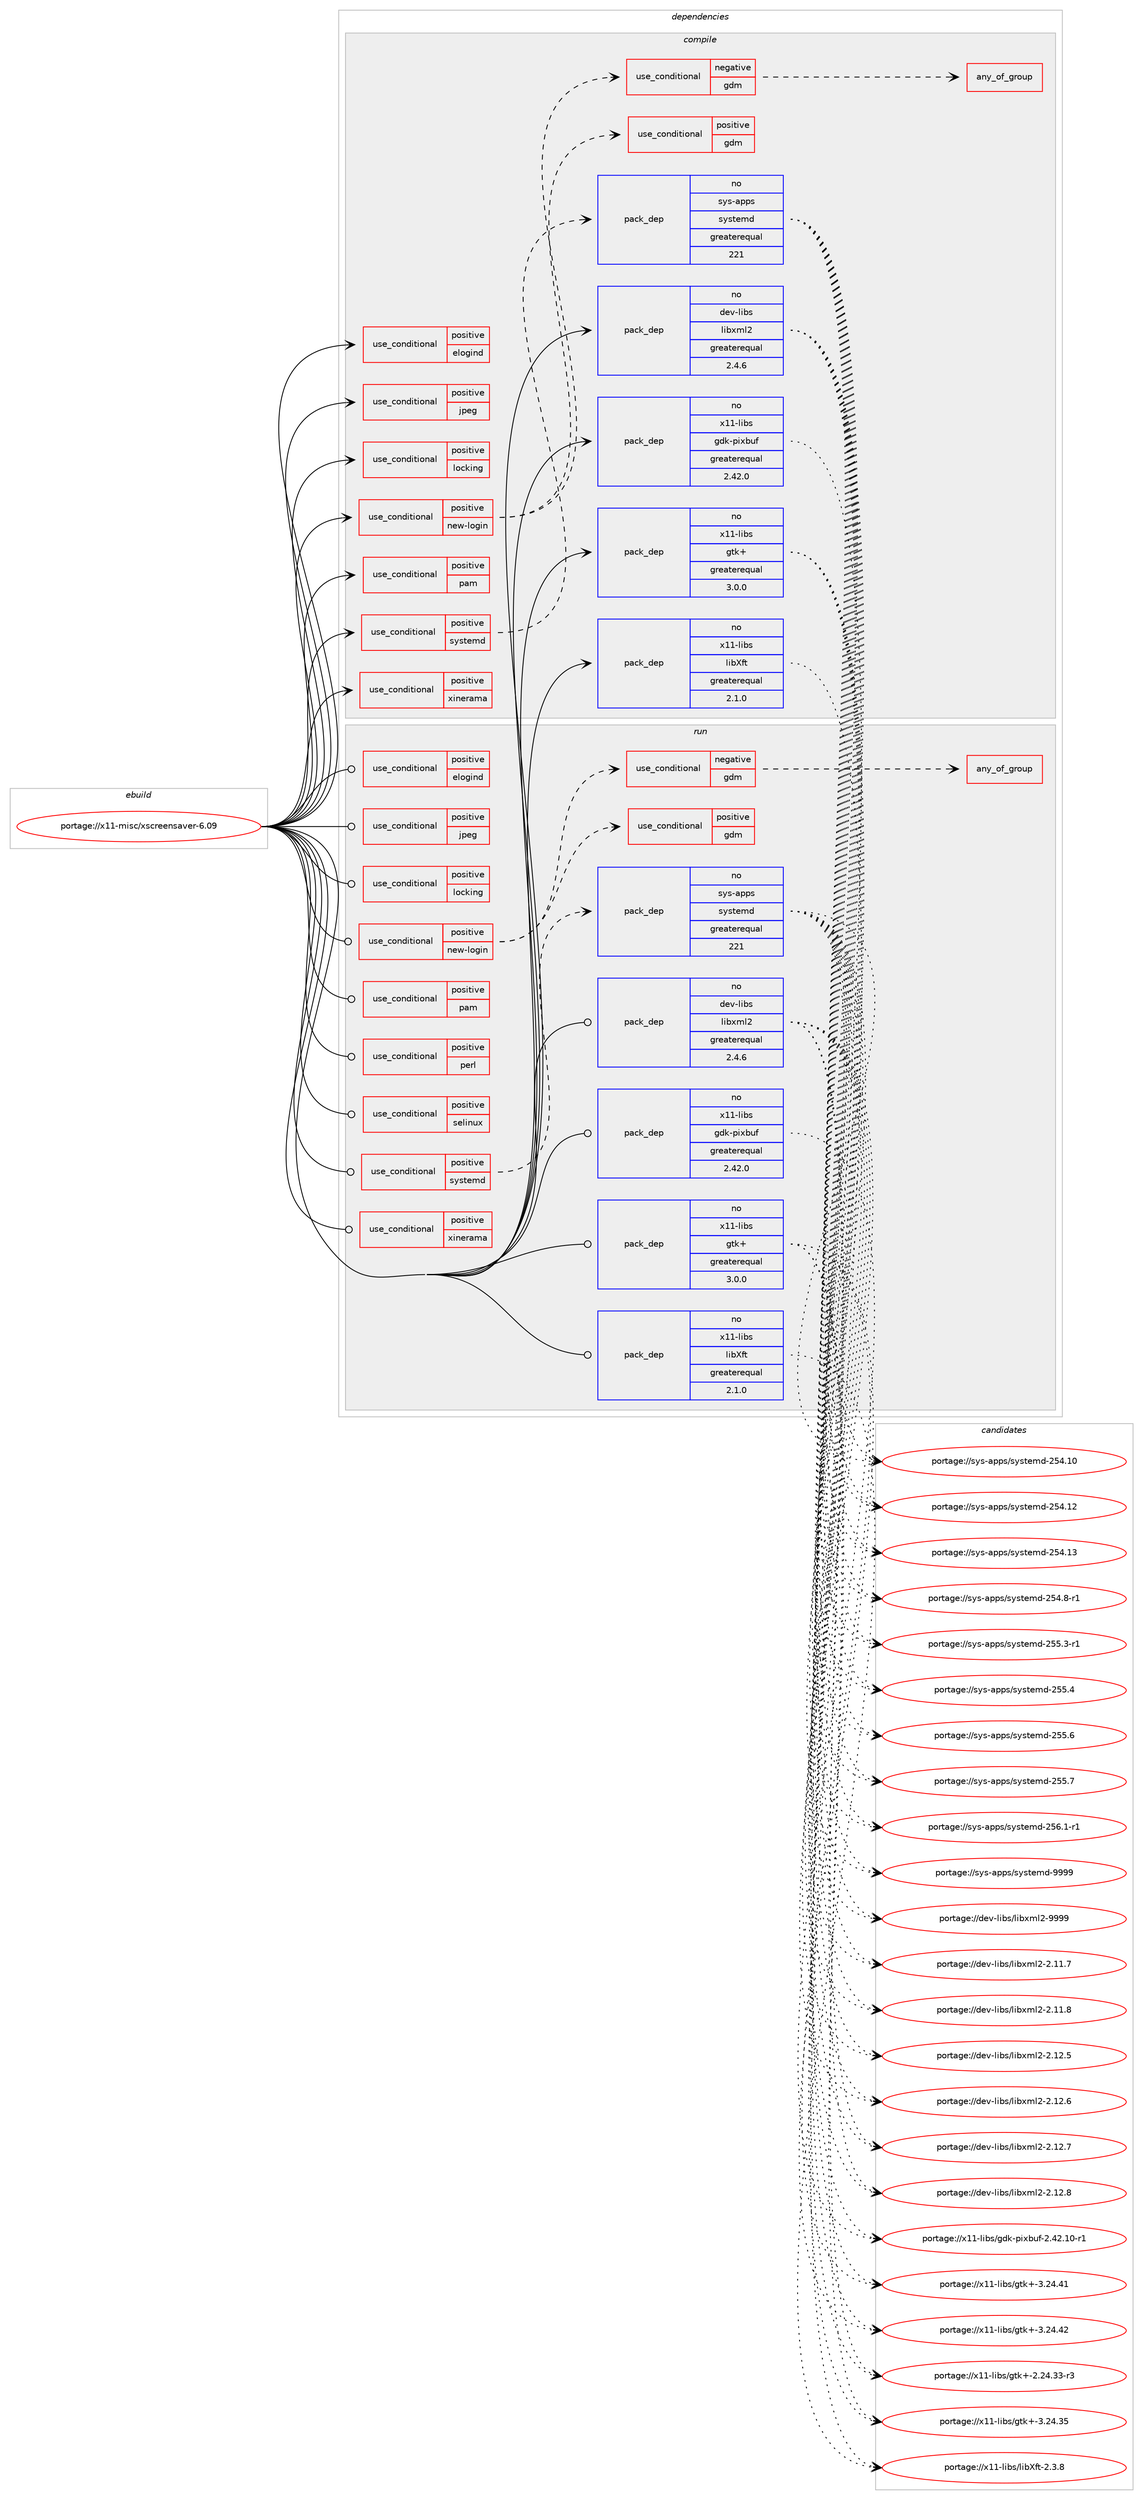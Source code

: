 digraph prolog {

# *************
# Graph options
# *************

newrank=true;
concentrate=true;
compound=true;
graph [rankdir=LR,fontname=Helvetica,fontsize=10,ranksep=1.5];#, ranksep=2.5, nodesep=0.2];
edge  [arrowhead=vee];
node  [fontname=Helvetica,fontsize=10];

# **********
# The ebuild
# **********

subgraph cluster_leftcol {
color=gray;
rank=same;
label=<<i>ebuild</i>>;
id [label="portage://x11-misc/xscreensaver-6.09", color=red, width=4, href="../x11-misc/xscreensaver-6.09.svg"];
}

# ****************
# The dependencies
# ****************

subgraph cluster_midcol {
color=gray;
label=<<i>dependencies</i>>;
subgraph cluster_compile {
fillcolor="#eeeeee";
style=filled;
label=<<i>compile</i>>;
subgraph cond119963 {
dependency230758 [label=<<TABLE BORDER="0" CELLBORDER="1" CELLSPACING="0" CELLPADDING="4"><TR><TD ROWSPAN="3" CELLPADDING="10">use_conditional</TD></TR><TR><TD>positive</TD></TR><TR><TD>elogind</TD></TR></TABLE>>, shape=none, color=red];
# *** BEGIN UNKNOWN DEPENDENCY TYPE (TODO) ***
# dependency230758 -> package_dependency(portage://x11-misc/xscreensaver-6.09,install,no,sys-auth,elogind,none,[,,],[],[])
# *** END UNKNOWN DEPENDENCY TYPE (TODO) ***

}
id:e -> dependency230758:w [weight=20,style="solid",arrowhead="vee"];
subgraph cond119964 {
dependency230759 [label=<<TABLE BORDER="0" CELLBORDER="1" CELLSPACING="0" CELLPADDING="4"><TR><TD ROWSPAN="3" CELLPADDING="10">use_conditional</TD></TR><TR><TD>positive</TD></TR><TR><TD>jpeg</TD></TR></TABLE>>, shape=none, color=red];
# *** BEGIN UNKNOWN DEPENDENCY TYPE (TODO) ***
# dependency230759 -> package_dependency(portage://x11-misc/xscreensaver-6.09,install,no,media-libs,libjpeg-turbo,none,[,,],any_same_slot,[])
# *** END UNKNOWN DEPENDENCY TYPE (TODO) ***

}
id:e -> dependency230759:w [weight=20,style="solid",arrowhead="vee"];
subgraph cond119965 {
dependency230760 [label=<<TABLE BORDER="0" CELLBORDER="1" CELLSPACING="0" CELLPADDING="4"><TR><TD ROWSPAN="3" CELLPADDING="10">use_conditional</TD></TR><TR><TD>positive</TD></TR><TR><TD>locking</TD></TR></TABLE>>, shape=none, color=red];
# *** BEGIN UNKNOWN DEPENDENCY TYPE (TODO) ***
# dependency230760 -> package_dependency(portage://x11-misc/xscreensaver-6.09,install,no,virtual,libcrypt,none,[,,],any_same_slot,[])
# *** END UNKNOWN DEPENDENCY TYPE (TODO) ***

}
id:e -> dependency230760:w [weight=20,style="solid",arrowhead="vee"];
subgraph cond119966 {
dependency230761 [label=<<TABLE BORDER="0" CELLBORDER="1" CELLSPACING="0" CELLPADDING="4"><TR><TD ROWSPAN="3" CELLPADDING="10">use_conditional</TD></TR><TR><TD>positive</TD></TR><TR><TD>new-login</TD></TR></TABLE>>, shape=none, color=red];
subgraph cond119967 {
dependency230762 [label=<<TABLE BORDER="0" CELLBORDER="1" CELLSPACING="0" CELLPADDING="4"><TR><TD ROWSPAN="3" CELLPADDING="10">use_conditional</TD></TR><TR><TD>positive</TD></TR><TR><TD>gdm</TD></TR></TABLE>>, shape=none, color=red];
# *** BEGIN UNKNOWN DEPENDENCY TYPE (TODO) ***
# dependency230762 -> package_dependency(portage://x11-misc/xscreensaver-6.09,install,no,gnome-base,gdm,none,[,,],[],[])
# *** END UNKNOWN DEPENDENCY TYPE (TODO) ***

}
dependency230761:e -> dependency230762:w [weight=20,style="dashed",arrowhead="vee"];
subgraph cond119968 {
dependency230763 [label=<<TABLE BORDER="0" CELLBORDER="1" CELLSPACING="0" CELLPADDING="4"><TR><TD ROWSPAN="3" CELLPADDING="10">use_conditional</TD></TR><TR><TD>negative</TD></TR><TR><TD>gdm</TD></TR></TABLE>>, shape=none, color=red];
subgraph any3112 {
dependency230764 [label=<<TABLE BORDER="0" CELLBORDER="1" CELLSPACING="0" CELLPADDING="4"><TR><TD CELLPADDING="10">any_of_group</TD></TR></TABLE>>, shape=none, color=red];# *** BEGIN UNKNOWN DEPENDENCY TYPE (TODO) ***
# dependency230764 -> package_dependency(portage://x11-misc/xscreensaver-6.09,install,no,x11-misc,lightdm,none,[,,],[],[])
# *** END UNKNOWN DEPENDENCY TYPE (TODO) ***

# *** BEGIN UNKNOWN DEPENDENCY TYPE (TODO) ***
# dependency230764 -> package_dependency(portage://x11-misc/xscreensaver-6.09,install,no,lxde-base,lxdm,none,[,,],[],[])
# *** END UNKNOWN DEPENDENCY TYPE (TODO) ***

}
dependency230763:e -> dependency230764:w [weight=20,style="dashed",arrowhead="vee"];
}
dependency230761:e -> dependency230763:w [weight=20,style="dashed",arrowhead="vee"];
}
id:e -> dependency230761:w [weight=20,style="solid",arrowhead="vee"];
subgraph cond119969 {
dependency230765 [label=<<TABLE BORDER="0" CELLBORDER="1" CELLSPACING="0" CELLPADDING="4"><TR><TD ROWSPAN="3" CELLPADDING="10">use_conditional</TD></TR><TR><TD>positive</TD></TR><TR><TD>pam</TD></TR></TABLE>>, shape=none, color=red];
# *** BEGIN UNKNOWN DEPENDENCY TYPE (TODO) ***
# dependency230765 -> package_dependency(portage://x11-misc/xscreensaver-6.09,install,no,sys-libs,pam,none,[,,],[],[])
# *** END UNKNOWN DEPENDENCY TYPE (TODO) ***

}
id:e -> dependency230765:w [weight=20,style="solid",arrowhead="vee"];
subgraph cond119970 {
dependency230766 [label=<<TABLE BORDER="0" CELLBORDER="1" CELLSPACING="0" CELLPADDING="4"><TR><TD ROWSPAN="3" CELLPADDING="10">use_conditional</TD></TR><TR><TD>positive</TD></TR><TR><TD>systemd</TD></TR></TABLE>>, shape=none, color=red];
subgraph pack107460 {
dependency230767 [label=<<TABLE BORDER="0" CELLBORDER="1" CELLSPACING="0" CELLPADDING="4" WIDTH="220"><TR><TD ROWSPAN="6" CELLPADDING="30">pack_dep</TD></TR><TR><TD WIDTH="110">no</TD></TR><TR><TD>sys-apps</TD></TR><TR><TD>systemd</TD></TR><TR><TD>greaterequal</TD></TR><TR><TD>221</TD></TR></TABLE>>, shape=none, color=blue];
}
dependency230766:e -> dependency230767:w [weight=20,style="dashed",arrowhead="vee"];
}
id:e -> dependency230766:w [weight=20,style="solid",arrowhead="vee"];
subgraph cond119971 {
dependency230768 [label=<<TABLE BORDER="0" CELLBORDER="1" CELLSPACING="0" CELLPADDING="4"><TR><TD ROWSPAN="3" CELLPADDING="10">use_conditional</TD></TR><TR><TD>positive</TD></TR><TR><TD>xinerama</TD></TR></TABLE>>, shape=none, color=red];
# *** BEGIN UNKNOWN DEPENDENCY TYPE (TODO) ***
# dependency230768 -> package_dependency(portage://x11-misc/xscreensaver-6.09,install,no,x11-libs,libXinerama,none,[,,],[],[])
# *** END UNKNOWN DEPENDENCY TYPE (TODO) ***

}
id:e -> dependency230768:w [weight=20,style="solid",arrowhead="vee"];
subgraph pack107461 {
dependency230769 [label=<<TABLE BORDER="0" CELLBORDER="1" CELLSPACING="0" CELLPADDING="4" WIDTH="220"><TR><TD ROWSPAN="6" CELLPADDING="30">pack_dep</TD></TR><TR><TD WIDTH="110">no</TD></TR><TR><TD>dev-libs</TD></TR><TR><TD>libxml2</TD></TR><TR><TD>greaterequal</TD></TR><TR><TD>2.4.6</TD></TR></TABLE>>, shape=none, color=blue];
}
id:e -> dependency230769:w [weight=20,style="solid",arrowhead="vee"];
# *** BEGIN UNKNOWN DEPENDENCY TYPE (TODO) ***
# id -> package_dependency(portage://x11-misc/xscreensaver-6.09,install,no,media-libs,libpng,none,[,,],any_same_slot,[])
# *** END UNKNOWN DEPENDENCY TYPE (TODO) ***

# *** BEGIN UNKNOWN DEPENDENCY TYPE (TODO) ***
# id -> package_dependency(portage://x11-misc/xscreensaver-6.09,install,no,virtual,glu,none,[,,],[],[])
# *** END UNKNOWN DEPENDENCY TYPE (TODO) ***

# *** BEGIN UNKNOWN DEPENDENCY TYPE (TODO) ***
# id -> package_dependency(portage://x11-misc/xscreensaver-6.09,install,no,virtual,opengl,none,[,,],[],[])
# *** END UNKNOWN DEPENDENCY TYPE (TODO) ***

# *** BEGIN UNKNOWN DEPENDENCY TYPE (TODO) ***
# id -> package_dependency(portage://x11-misc/xscreensaver-6.09,install,no,x11-apps,appres,none,[,,],[],[])
# *** END UNKNOWN DEPENDENCY TYPE (TODO) ***

# *** BEGIN UNKNOWN DEPENDENCY TYPE (TODO) ***
# id -> package_dependency(portage://x11-misc/xscreensaver-6.09,install,no,x11-apps,xwininfo,none,[,,],[],[])
# *** END UNKNOWN DEPENDENCY TYPE (TODO) ***

# *** BEGIN UNKNOWN DEPENDENCY TYPE (TODO) ***
# id -> package_dependency(portage://x11-misc/xscreensaver-6.09,install,no,x11-base,xorg-proto,none,[,,],[],[])
# *** END UNKNOWN DEPENDENCY TYPE (TODO) ***

subgraph pack107462 {
dependency230770 [label=<<TABLE BORDER="0" CELLBORDER="1" CELLSPACING="0" CELLPADDING="4" WIDTH="220"><TR><TD ROWSPAN="6" CELLPADDING="30">pack_dep</TD></TR><TR><TD WIDTH="110">no</TD></TR><TR><TD>x11-libs</TD></TR><TR><TD>gdk-pixbuf</TD></TR><TR><TD>greaterequal</TD></TR><TR><TD>2.42.0</TD></TR></TABLE>>, shape=none, color=blue];
}
id:e -> dependency230770:w [weight=20,style="solid",arrowhead="vee"];
# *** BEGIN UNKNOWN DEPENDENCY TYPE (TODO) ***
# id -> package_dependency(portage://x11-misc/xscreensaver-6.09,install,no,x11-libs,gdk-pixbuf-xlib,none,[,,],[],[])
# *** END UNKNOWN DEPENDENCY TYPE (TODO) ***

subgraph pack107463 {
dependency230771 [label=<<TABLE BORDER="0" CELLBORDER="1" CELLSPACING="0" CELLPADDING="4" WIDTH="220"><TR><TD ROWSPAN="6" CELLPADDING="30">pack_dep</TD></TR><TR><TD WIDTH="110">no</TD></TR><TR><TD>x11-libs</TD></TR><TR><TD>gtk+</TD></TR><TR><TD>greaterequal</TD></TR><TR><TD>3.0.0</TD></TR></TABLE>>, shape=none, color=blue];
}
id:e -> dependency230771:w [weight=20,style="solid",arrowhead="vee"];
# *** BEGIN UNKNOWN DEPENDENCY TYPE (TODO) ***
# id -> package_dependency(portage://x11-misc/xscreensaver-6.09,install,no,x11-libs,libX11,none,[,,],[],[])
# *** END UNKNOWN DEPENDENCY TYPE (TODO) ***

# *** BEGIN UNKNOWN DEPENDENCY TYPE (TODO) ***
# id -> package_dependency(portage://x11-misc/xscreensaver-6.09,install,no,x11-libs,libXext,none,[,,],[],[])
# *** END UNKNOWN DEPENDENCY TYPE (TODO) ***

subgraph pack107464 {
dependency230772 [label=<<TABLE BORDER="0" CELLBORDER="1" CELLSPACING="0" CELLPADDING="4" WIDTH="220"><TR><TD ROWSPAN="6" CELLPADDING="30">pack_dep</TD></TR><TR><TD WIDTH="110">no</TD></TR><TR><TD>x11-libs</TD></TR><TR><TD>libXft</TD></TR><TR><TD>greaterequal</TD></TR><TR><TD>2.1.0</TD></TR></TABLE>>, shape=none, color=blue];
}
id:e -> dependency230772:w [weight=20,style="solid",arrowhead="vee"];
# *** BEGIN UNKNOWN DEPENDENCY TYPE (TODO) ***
# id -> package_dependency(portage://x11-misc/xscreensaver-6.09,install,no,x11-libs,libXi,none,[,,],[],[])
# *** END UNKNOWN DEPENDENCY TYPE (TODO) ***

# *** BEGIN UNKNOWN DEPENDENCY TYPE (TODO) ***
# id -> package_dependency(portage://x11-misc/xscreensaver-6.09,install,no,x11-libs,libXrandr,none,[,,],[],[])
# *** END UNKNOWN DEPENDENCY TYPE (TODO) ***

# *** BEGIN UNKNOWN DEPENDENCY TYPE (TODO) ***
# id -> package_dependency(portage://x11-misc/xscreensaver-6.09,install,no,x11-libs,libXt,none,[,,],[],[])
# *** END UNKNOWN DEPENDENCY TYPE (TODO) ***

# *** BEGIN UNKNOWN DEPENDENCY TYPE (TODO) ***
# id -> package_dependency(portage://x11-misc/xscreensaver-6.09,install,no,x11-libs,libXxf86vm,none,[,,],[],[])
# *** END UNKNOWN DEPENDENCY TYPE (TODO) ***

}
subgraph cluster_compileandrun {
fillcolor="#eeeeee";
style=filled;
label=<<i>compile and run</i>>;
}
subgraph cluster_run {
fillcolor="#eeeeee";
style=filled;
label=<<i>run</i>>;
subgraph cond119972 {
dependency230773 [label=<<TABLE BORDER="0" CELLBORDER="1" CELLSPACING="0" CELLPADDING="4"><TR><TD ROWSPAN="3" CELLPADDING="10">use_conditional</TD></TR><TR><TD>positive</TD></TR><TR><TD>elogind</TD></TR></TABLE>>, shape=none, color=red];
# *** BEGIN UNKNOWN DEPENDENCY TYPE (TODO) ***
# dependency230773 -> package_dependency(portage://x11-misc/xscreensaver-6.09,run,no,sys-auth,elogind,none,[,,],[],[])
# *** END UNKNOWN DEPENDENCY TYPE (TODO) ***

}
id:e -> dependency230773:w [weight=20,style="solid",arrowhead="odot"];
subgraph cond119973 {
dependency230774 [label=<<TABLE BORDER="0" CELLBORDER="1" CELLSPACING="0" CELLPADDING="4"><TR><TD ROWSPAN="3" CELLPADDING="10">use_conditional</TD></TR><TR><TD>positive</TD></TR><TR><TD>jpeg</TD></TR></TABLE>>, shape=none, color=red];
# *** BEGIN UNKNOWN DEPENDENCY TYPE (TODO) ***
# dependency230774 -> package_dependency(portage://x11-misc/xscreensaver-6.09,run,no,media-libs,libjpeg-turbo,none,[,,],any_same_slot,[])
# *** END UNKNOWN DEPENDENCY TYPE (TODO) ***

}
id:e -> dependency230774:w [weight=20,style="solid",arrowhead="odot"];
subgraph cond119974 {
dependency230775 [label=<<TABLE BORDER="0" CELLBORDER="1" CELLSPACING="0" CELLPADDING="4"><TR><TD ROWSPAN="3" CELLPADDING="10">use_conditional</TD></TR><TR><TD>positive</TD></TR><TR><TD>locking</TD></TR></TABLE>>, shape=none, color=red];
# *** BEGIN UNKNOWN DEPENDENCY TYPE (TODO) ***
# dependency230775 -> package_dependency(portage://x11-misc/xscreensaver-6.09,run,no,virtual,libcrypt,none,[,,],any_same_slot,[])
# *** END UNKNOWN DEPENDENCY TYPE (TODO) ***

}
id:e -> dependency230775:w [weight=20,style="solid",arrowhead="odot"];
subgraph cond119975 {
dependency230776 [label=<<TABLE BORDER="0" CELLBORDER="1" CELLSPACING="0" CELLPADDING="4"><TR><TD ROWSPAN="3" CELLPADDING="10">use_conditional</TD></TR><TR><TD>positive</TD></TR><TR><TD>new-login</TD></TR></TABLE>>, shape=none, color=red];
subgraph cond119976 {
dependency230777 [label=<<TABLE BORDER="0" CELLBORDER="1" CELLSPACING="0" CELLPADDING="4"><TR><TD ROWSPAN="3" CELLPADDING="10">use_conditional</TD></TR><TR><TD>positive</TD></TR><TR><TD>gdm</TD></TR></TABLE>>, shape=none, color=red];
# *** BEGIN UNKNOWN DEPENDENCY TYPE (TODO) ***
# dependency230777 -> package_dependency(portage://x11-misc/xscreensaver-6.09,run,no,gnome-base,gdm,none,[,,],[],[])
# *** END UNKNOWN DEPENDENCY TYPE (TODO) ***

}
dependency230776:e -> dependency230777:w [weight=20,style="dashed",arrowhead="vee"];
subgraph cond119977 {
dependency230778 [label=<<TABLE BORDER="0" CELLBORDER="1" CELLSPACING="0" CELLPADDING="4"><TR><TD ROWSPAN="3" CELLPADDING="10">use_conditional</TD></TR><TR><TD>negative</TD></TR><TR><TD>gdm</TD></TR></TABLE>>, shape=none, color=red];
subgraph any3113 {
dependency230779 [label=<<TABLE BORDER="0" CELLBORDER="1" CELLSPACING="0" CELLPADDING="4"><TR><TD CELLPADDING="10">any_of_group</TD></TR></TABLE>>, shape=none, color=red];# *** BEGIN UNKNOWN DEPENDENCY TYPE (TODO) ***
# dependency230779 -> package_dependency(portage://x11-misc/xscreensaver-6.09,run,no,x11-misc,lightdm,none,[,,],[],[])
# *** END UNKNOWN DEPENDENCY TYPE (TODO) ***

# *** BEGIN UNKNOWN DEPENDENCY TYPE (TODO) ***
# dependency230779 -> package_dependency(portage://x11-misc/xscreensaver-6.09,run,no,lxde-base,lxdm,none,[,,],[],[])
# *** END UNKNOWN DEPENDENCY TYPE (TODO) ***

}
dependency230778:e -> dependency230779:w [weight=20,style="dashed",arrowhead="vee"];
}
dependency230776:e -> dependency230778:w [weight=20,style="dashed",arrowhead="vee"];
}
id:e -> dependency230776:w [weight=20,style="solid",arrowhead="odot"];
subgraph cond119978 {
dependency230780 [label=<<TABLE BORDER="0" CELLBORDER="1" CELLSPACING="0" CELLPADDING="4"><TR><TD ROWSPAN="3" CELLPADDING="10">use_conditional</TD></TR><TR><TD>positive</TD></TR><TR><TD>pam</TD></TR></TABLE>>, shape=none, color=red];
# *** BEGIN UNKNOWN DEPENDENCY TYPE (TODO) ***
# dependency230780 -> package_dependency(portage://x11-misc/xscreensaver-6.09,run,no,sys-libs,pam,none,[,,],[],[])
# *** END UNKNOWN DEPENDENCY TYPE (TODO) ***

}
id:e -> dependency230780:w [weight=20,style="solid",arrowhead="odot"];
subgraph cond119979 {
dependency230781 [label=<<TABLE BORDER="0" CELLBORDER="1" CELLSPACING="0" CELLPADDING="4"><TR><TD ROWSPAN="3" CELLPADDING="10">use_conditional</TD></TR><TR><TD>positive</TD></TR><TR><TD>perl</TD></TR></TABLE>>, shape=none, color=red];
# *** BEGIN UNKNOWN DEPENDENCY TYPE (TODO) ***
# dependency230781 -> package_dependency(portage://x11-misc/xscreensaver-6.09,run,no,dev-lang,perl,none,[,,],[],[])
# *** END UNKNOWN DEPENDENCY TYPE (TODO) ***

# *** BEGIN UNKNOWN DEPENDENCY TYPE (TODO) ***
# dependency230781 -> package_dependency(portage://x11-misc/xscreensaver-6.09,run,no,dev-perl,libwww-perl,none,[,,],[],[])
# *** END UNKNOWN DEPENDENCY TYPE (TODO) ***

# *** BEGIN UNKNOWN DEPENDENCY TYPE (TODO) ***
# dependency230781 -> package_dependency(portage://x11-misc/xscreensaver-6.09,run,no,virtual,perl-Digest-MD5,none,[,,],[],[])
# *** END UNKNOWN DEPENDENCY TYPE (TODO) ***

}
id:e -> dependency230781:w [weight=20,style="solid",arrowhead="odot"];
subgraph cond119980 {
dependency230782 [label=<<TABLE BORDER="0" CELLBORDER="1" CELLSPACING="0" CELLPADDING="4"><TR><TD ROWSPAN="3" CELLPADDING="10">use_conditional</TD></TR><TR><TD>positive</TD></TR><TR><TD>selinux</TD></TR></TABLE>>, shape=none, color=red];
# *** BEGIN UNKNOWN DEPENDENCY TYPE (TODO) ***
# dependency230782 -> package_dependency(portage://x11-misc/xscreensaver-6.09,run,no,sec-policy,selinux-xscreensaver,none,[,,],[],[])
# *** END UNKNOWN DEPENDENCY TYPE (TODO) ***

}
id:e -> dependency230782:w [weight=20,style="solid",arrowhead="odot"];
subgraph cond119981 {
dependency230783 [label=<<TABLE BORDER="0" CELLBORDER="1" CELLSPACING="0" CELLPADDING="4"><TR><TD ROWSPAN="3" CELLPADDING="10">use_conditional</TD></TR><TR><TD>positive</TD></TR><TR><TD>systemd</TD></TR></TABLE>>, shape=none, color=red];
subgraph pack107465 {
dependency230784 [label=<<TABLE BORDER="0" CELLBORDER="1" CELLSPACING="0" CELLPADDING="4" WIDTH="220"><TR><TD ROWSPAN="6" CELLPADDING="30">pack_dep</TD></TR><TR><TD WIDTH="110">no</TD></TR><TR><TD>sys-apps</TD></TR><TR><TD>systemd</TD></TR><TR><TD>greaterequal</TD></TR><TR><TD>221</TD></TR></TABLE>>, shape=none, color=blue];
}
dependency230783:e -> dependency230784:w [weight=20,style="dashed",arrowhead="vee"];
}
id:e -> dependency230783:w [weight=20,style="solid",arrowhead="odot"];
subgraph cond119982 {
dependency230785 [label=<<TABLE BORDER="0" CELLBORDER="1" CELLSPACING="0" CELLPADDING="4"><TR><TD ROWSPAN="3" CELLPADDING="10">use_conditional</TD></TR><TR><TD>positive</TD></TR><TR><TD>xinerama</TD></TR></TABLE>>, shape=none, color=red];
# *** BEGIN UNKNOWN DEPENDENCY TYPE (TODO) ***
# dependency230785 -> package_dependency(portage://x11-misc/xscreensaver-6.09,run,no,x11-libs,libXinerama,none,[,,],[],[])
# *** END UNKNOWN DEPENDENCY TYPE (TODO) ***

}
id:e -> dependency230785:w [weight=20,style="solid",arrowhead="odot"];
subgraph pack107466 {
dependency230786 [label=<<TABLE BORDER="0" CELLBORDER="1" CELLSPACING="0" CELLPADDING="4" WIDTH="220"><TR><TD ROWSPAN="6" CELLPADDING="30">pack_dep</TD></TR><TR><TD WIDTH="110">no</TD></TR><TR><TD>dev-libs</TD></TR><TR><TD>libxml2</TD></TR><TR><TD>greaterequal</TD></TR><TR><TD>2.4.6</TD></TR></TABLE>>, shape=none, color=blue];
}
id:e -> dependency230786:w [weight=20,style="solid",arrowhead="odot"];
# *** BEGIN UNKNOWN DEPENDENCY TYPE (TODO) ***
# id -> package_dependency(portage://x11-misc/xscreensaver-6.09,run,no,media-gfx,fbida,none,[,,],[],[])
# *** END UNKNOWN DEPENDENCY TYPE (TODO) ***

# *** BEGIN UNKNOWN DEPENDENCY TYPE (TODO) ***
# id -> package_dependency(portage://x11-misc/xscreensaver-6.09,run,no,media-libs,libpng,none,[,,],any_same_slot,[])
# *** END UNKNOWN DEPENDENCY TYPE (TODO) ***

# *** BEGIN UNKNOWN DEPENDENCY TYPE (TODO) ***
# id -> package_dependency(portage://x11-misc/xscreensaver-6.09,run,no,virtual,glu,none,[,,],[],[])
# *** END UNKNOWN DEPENDENCY TYPE (TODO) ***

# *** BEGIN UNKNOWN DEPENDENCY TYPE (TODO) ***
# id -> package_dependency(portage://x11-misc/xscreensaver-6.09,run,no,virtual,opengl,none,[,,],[],[])
# *** END UNKNOWN DEPENDENCY TYPE (TODO) ***

# *** BEGIN UNKNOWN DEPENDENCY TYPE (TODO) ***
# id -> package_dependency(portage://x11-misc/xscreensaver-6.09,run,no,x11-apps,appres,none,[,,],[],[])
# *** END UNKNOWN DEPENDENCY TYPE (TODO) ***

# *** BEGIN UNKNOWN DEPENDENCY TYPE (TODO) ***
# id -> package_dependency(portage://x11-misc/xscreensaver-6.09,run,no,x11-apps,xwininfo,none,[,,],[],[])
# *** END UNKNOWN DEPENDENCY TYPE (TODO) ***

subgraph pack107467 {
dependency230787 [label=<<TABLE BORDER="0" CELLBORDER="1" CELLSPACING="0" CELLPADDING="4" WIDTH="220"><TR><TD ROWSPAN="6" CELLPADDING="30">pack_dep</TD></TR><TR><TD WIDTH="110">no</TD></TR><TR><TD>x11-libs</TD></TR><TR><TD>gdk-pixbuf</TD></TR><TR><TD>greaterequal</TD></TR><TR><TD>2.42.0</TD></TR></TABLE>>, shape=none, color=blue];
}
id:e -> dependency230787:w [weight=20,style="solid",arrowhead="odot"];
# *** BEGIN UNKNOWN DEPENDENCY TYPE (TODO) ***
# id -> package_dependency(portage://x11-misc/xscreensaver-6.09,run,no,x11-libs,gdk-pixbuf-xlib,none,[,,],[],[])
# *** END UNKNOWN DEPENDENCY TYPE (TODO) ***

subgraph pack107468 {
dependency230788 [label=<<TABLE BORDER="0" CELLBORDER="1" CELLSPACING="0" CELLPADDING="4" WIDTH="220"><TR><TD ROWSPAN="6" CELLPADDING="30">pack_dep</TD></TR><TR><TD WIDTH="110">no</TD></TR><TR><TD>x11-libs</TD></TR><TR><TD>gtk+</TD></TR><TR><TD>greaterequal</TD></TR><TR><TD>3.0.0</TD></TR></TABLE>>, shape=none, color=blue];
}
id:e -> dependency230788:w [weight=20,style="solid",arrowhead="odot"];
# *** BEGIN UNKNOWN DEPENDENCY TYPE (TODO) ***
# id -> package_dependency(portage://x11-misc/xscreensaver-6.09,run,no,x11-libs,libX11,none,[,,],[],[])
# *** END UNKNOWN DEPENDENCY TYPE (TODO) ***

# *** BEGIN UNKNOWN DEPENDENCY TYPE (TODO) ***
# id -> package_dependency(portage://x11-misc/xscreensaver-6.09,run,no,x11-libs,libXext,none,[,,],[],[])
# *** END UNKNOWN DEPENDENCY TYPE (TODO) ***

subgraph pack107469 {
dependency230789 [label=<<TABLE BORDER="0" CELLBORDER="1" CELLSPACING="0" CELLPADDING="4" WIDTH="220"><TR><TD ROWSPAN="6" CELLPADDING="30">pack_dep</TD></TR><TR><TD WIDTH="110">no</TD></TR><TR><TD>x11-libs</TD></TR><TR><TD>libXft</TD></TR><TR><TD>greaterequal</TD></TR><TR><TD>2.1.0</TD></TR></TABLE>>, shape=none, color=blue];
}
id:e -> dependency230789:w [weight=20,style="solid",arrowhead="odot"];
# *** BEGIN UNKNOWN DEPENDENCY TYPE (TODO) ***
# id -> package_dependency(portage://x11-misc/xscreensaver-6.09,run,no,x11-libs,libXi,none,[,,],[],[])
# *** END UNKNOWN DEPENDENCY TYPE (TODO) ***

# *** BEGIN UNKNOWN DEPENDENCY TYPE (TODO) ***
# id -> package_dependency(portage://x11-misc/xscreensaver-6.09,run,no,x11-libs,libXrandr,none,[,,],[],[])
# *** END UNKNOWN DEPENDENCY TYPE (TODO) ***

# *** BEGIN UNKNOWN DEPENDENCY TYPE (TODO) ***
# id -> package_dependency(portage://x11-misc/xscreensaver-6.09,run,no,x11-libs,libXt,none,[,,],[],[])
# *** END UNKNOWN DEPENDENCY TYPE (TODO) ***

# *** BEGIN UNKNOWN DEPENDENCY TYPE (TODO) ***
# id -> package_dependency(portage://x11-misc/xscreensaver-6.09,run,no,x11-libs,libXxf86vm,none,[,,],[],[])
# *** END UNKNOWN DEPENDENCY TYPE (TODO) ***

}
}

# **************
# The candidates
# **************

subgraph cluster_choices {
rank=same;
color=gray;
label=<<i>candidates</i>>;

subgraph choice107460 {
color=black;
nodesep=1;
choice11512111545971121121154711512111511610110910045505352464948 [label="portage://sys-apps/systemd-254.10", color=red, width=4,href="../sys-apps/systemd-254.10.svg"];
choice11512111545971121121154711512111511610110910045505352464950 [label="portage://sys-apps/systemd-254.12", color=red, width=4,href="../sys-apps/systemd-254.12.svg"];
choice11512111545971121121154711512111511610110910045505352464951 [label="portage://sys-apps/systemd-254.13", color=red, width=4,href="../sys-apps/systemd-254.13.svg"];
choice1151211154597112112115471151211151161011091004550535246564511449 [label="portage://sys-apps/systemd-254.8-r1", color=red, width=4,href="../sys-apps/systemd-254.8-r1.svg"];
choice1151211154597112112115471151211151161011091004550535346514511449 [label="portage://sys-apps/systemd-255.3-r1", color=red, width=4,href="../sys-apps/systemd-255.3-r1.svg"];
choice115121115459711211211547115121115116101109100455053534652 [label="portage://sys-apps/systemd-255.4", color=red, width=4,href="../sys-apps/systemd-255.4.svg"];
choice115121115459711211211547115121115116101109100455053534654 [label="portage://sys-apps/systemd-255.6", color=red, width=4,href="../sys-apps/systemd-255.6.svg"];
choice115121115459711211211547115121115116101109100455053534655 [label="portage://sys-apps/systemd-255.7", color=red, width=4,href="../sys-apps/systemd-255.7.svg"];
choice1151211154597112112115471151211151161011091004550535446494511449 [label="portage://sys-apps/systemd-256.1-r1", color=red, width=4,href="../sys-apps/systemd-256.1-r1.svg"];
choice1151211154597112112115471151211151161011091004557575757 [label="portage://sys-apps/systemd-9999", color=red, width=4,href="../sys-apps/systemd-9999.svg"];
dependency230767:e -> choice11512111545971121121154711512111511610110910045505352464948:w [style=dotted,weight="100"];
dependency230767:e -> choice11512111545971121121154711512111511610110910045505352464950:w [style=dotted,weight="100"];
dependency230767:e -> choice11512111545971121121154711512111511610110910045505352464951:w [style=dotted,weight="100"];
dependency230767:e -> choice1151211154597112112115471151211151161011091004550535246564511449:w [style=dotted,weight="100"];
dependency230767:e -> choice1151211154597112112115471151211151161011091004550535346514511449:w [style=dotted,weight="100"];
dependency230767:e -> choice115121115459711211211547115121115116101109100455053534652:w [style=dotted,weight="100"];
dependency230767:e -> choice115121115459711211211547115121115116101109100455053534654:w [style=dotted,weight="100"];
dependency230767:e -> choice115121115459711211211547115121115116101109100455053534655:w [style=dotted,weight="100"];
dependency230767:e -> choice1151211154597112112115471151211151161011091004550535446494511449:w [style=dotted,weight="100"];
dependency230767:e -> choice1151211154597112112115471151211151161011091004557575757:w [style=dotted,weight="100"];
}
subgraph choice107461 {
color=black;
nodesep=1;
choice100101118451081059811547108105981201091085045504649494655 [label="portage://dev-libs/libxml2-2.11.7", color=red, width=4,href="../dev-libs/libxml2-2.11.7.svg"];
choice100101118451081059811547108105981201091085045504649494656 [label="portage://dev-libs/libxml2-2.11.8", color=red, width=4,href="../dev-libs/libxml2-2.11.8.svg"];
choice100101118451081059811547108105981201091085045504649504653 [label="portage://dev-libs/libxml2-2.12.5", color=red, width=4,href="../dev-libs/libxml2-2.12.5.svg"];
choice100101118451081059811547108105981201091085045504649504654 [label="portage://dev-libs/libxml2-2.12.6", color=red, width=4,href="../dev-libs/libxml2-2.12.6.svg"];
choice100101118451081059811547108105981201091085045504649504655 [label="portage://dev-libs/libxml2-2.12.7", color=red, width=4,href="../dev-libs/libxml2-2.12.7.svg"];
choice100101118451081059811547108105981201091085045504649504656 [label="portage://dev-libs/libxml2-2.12.8", color=red, width=4,href="../dev-libs/libxml2-2.12.8.svg"];
choice10010111845108105981154710810598120109108504557575757 [label="portage://dev-libs/libxml2-9999", color=red, width=4,href="../dev-libs/libxml2-9999.svg"];
dependency230769:e -> choice100101118451081059811547108105981201091085045504649494655:w [style=dotted,weight="100"];
dependency230769:e -> choice100101118451081059811547108105981201091085045504649494656:w [style=dotted,weight="100"];
dependency230769:e -> choice100101118451081059811547108105981201091085045504649504653:w [style=dotted,weight="100"];
dependency230769:e -> choice100101118451081059811547108105981201091085045504649504654:w [style=dotted,weight="100"];
dependency230769:e -> choice100101118451081059811547108105981201091085045504649504655:w [style=dotted,weight="100"];
dependency230769:e -> choice100101118451081059811547108105981201091085045504649504656:w [style=dotted,weight="100"];
dependency230769:e -> choice10010111845108105981154710810598120109108504557575757:w [style=dotted,weight="100"];
}
subgraph choice107462 {
color=black;
nodesep=1;
choice1204949451081059811547103100107451121051209811710245504652504649484511449 [label="portage://x11-libs/gdk-pixbuf-2.42.10-r1", color=red, width=4,href="../x11-libs/gdk-pixbuf-2.42.10-r1.svg"];
dependency230770:e -> choice1204949451081059811547103100107451121051209811710245504652504649484511449:w [style=dotted,weight="100"];
}
subgraph choice107463 {
color=black;
nodesep=1;
choice12049494510810598115471031161074345504650524651514511451 [label="portage://x11-libs/gtk+-2.24.33-r3", color=red, width=4,href="../x11-libs/gtk+-2.24.33-r3.svg"];
choice1204949451081059811547103116107434551465052465153 [label="portage://x11-libs/gtk+-3.24.35", color=red, width=4,href="../x11-libs/gtk+-3.24.35.svg"];
choice1204949451081059811547103116107434551465052465249 [label="portage://x11-libs/gtk+-3.24.41", color=red, width=4,href="../x11-libs/gtk+-3.24.41.svg"];
choice1204949451081059811547103116107434551465052465250 [label="portage://x11-libs/gtk+-3.24.42", color=red, width=4,href="../x11-libs/gtk+-3.24.42.svg"];
dependency230771:e -> choice12049494510810598115471031161074345504650524651514511451:w [style=dotted,weight="100"];
dependency230771:e -> choice1204949451081059811547103116107434551465052465153:w [style=dotted,weight="100"];
dependency230771:e -> choice1204949451081059811547103116107434551465052465249:w [style=dotted,weight="100"];
dependency230771:e -> choice1204949451081059811547103116107434551465052465250:w [style=dotted,weight="100"];
}
subgraph choice107464 {
color=black;
nodesep=1;
choice12049494510810598115471081059888102116455046514656 [label="portage://x11-libs/libXft-2.3.8", color=red, width=4,href="../x11-libs/libXft-2.3.8.svg"];
dependency230772:e -> choice12049494510810598115471081059888102116455046514656:w [style=dotted,weight="100"];
}
subgraph choice107465 {
color=black;
nodesep=1;
choice11512111545971121121154711512111511610110910045505352464948 [label="portage://sys-apps/systemd-254.10", color=red, width=4,href="../sys-apps/systemd-254.10.svg"];
choice11512111545971121121154711512111511610110910045505352464950 [label="portage://sys-apps/systemd-254.12", color=red, width=4,href="../sys-apps/systemd-254.12.svg"];
choice11512111545971121121154711512111511610110910045505352464951 [label="portage://sys-apps/systemd-254.13", color=red, width=4,href="../sys-apps/systemd-254.13.svg"];
choice1151211154597112112115471151211151161011091004550535246564511449 [label="portage://sys-apps/systemd-254.8-r1", color=red, width=4,href="../sys-apps/systemd-254.8-r1.svg"];
choice1151211154597112112115471151211151161011091004550535346514511449 [label="portage://sys-apps/systemd-255.3-r1", color=red, width=4,href="../sys-apps/systemd-255.3-r1.svg"];
choice115121115459711211211547115121115116101109100455053534652 [label="portage://sys-apps/systemd-255.4", color=red, width=4,href="../sys-apps/systemd-255.4.svg"];
choice115121115459711211211547115121115116101109100455053534654 [label="portage://sys-apps/systemd-255.6", color=red, width=4,href="../sys-apps/systemd-255.6.svg"];
choice115121115459711211211547115121115116101109100455053534655 [label="portage://sys-apps/systemd-255.7", color=red, width=4,href="../sys-apps/systemd-255.7.svg"];
choice1151211154597112112115471151211151161011091004550535446494511449 [label="portage://sys-apps/systemd-256.1-r1", color=red, width=4,href="../sys-apps/systemd-256.1-r1.svg"];
choice1151211154597112112115471151211151161011091004557575757 [label="portage://sys-apps/systemd-9999", color=red, width=4,href="../sys-apps/systemd-9999.svg"];
dependency230784:e -> choice11512111545971121121154711512111511610110910045505352464948:w [style=dotted,weight="100"];
dependency230784:e -> choice11512111545971121121154711512111511610110910045505352464950:w [style=dotted,weight="100"];
dependency230784:e -> choice11512111545971121121154711512111511610110910045505352464951:w [style=dotted,weight="100"];
dependency230784:e -> choice1151211154597112112115471151211151161011091004550535246564511449:w [style=dotted,weight="100"];
dependency230784:e -> choice1151211154597112112115471151211151161011091004550535346514511449:w [style=dotted,weight="100"];
dependency230784:e -> choice115121115459711211211547115121115116101109100455053534652:w [style=dotted,weight="100"];
dependency230784:e -> choice115121115459711211211547115121115116101109100455053534654:w [style=dotted,weight="100"];
dependency230784:e -> choice115121115459711211211547115121115116101109100455053534655:w [style=dotted,weight="100"];
dependency230784:e -> choice1151211154597112112115471151211151161011091004550535446494511449:w [style=dotted,weight="100"];
dependency230784:e -> choice1151211154597112112115471151211151161011091004557575757:w [style=dotted,weight="100"];
}
subgraph choice107466 {
color=black;
nodesep=1;
choice100101118451081059811547108105981201091085045504649494655 [label="portage://dev-libs/libxml2-2.11.7", color=red, width=4,href="../dev-libs/libxml2-2.11.7.svg"];
choice100101118451081059811547108105981201091085045504649494656 [label="portage://dev-libs/libxml2-2.11.8", color=red, width=4,href="../dev-libs/libxml2-2.11.8.svg"];
choice100101118451081059811547108105981201091085045504649504653 [label="portage://dev-libs/libxml2-2.12.5", color=red, width=4,href="../dev-libs/libxml2-2.12.5.svg"];
choice100101118451081059811547108105981201091085045504649504654 [label="portage://dev-libs/libxml2-2.12.6", color=red, width=4,href="../dev-libs/libxml2-2.12.6.svg"];
choice100101118451081059811547108105981201091085045504649504655 [label="portage://dev-libs/libxml2-2.12.7", color=red, width=4,href="../dev-libs/libxml2-2.12.7.svg"];
choice100101118451081059811547108105981201091085045504649504656 [label="portage://dev-libs/libxml2-2.12.8", color=red, width=4,href="../dev-libs/libxml2-2.12.8.svg"];
choice10010111845108105981154710810598120109108504557575757 [label="portage://dev-libs/libxml2-9999", color=red, width=4,href="../dev-libs/libxml2-9999.svg"];
dependency230786:e -> choice100101118451081059811547108105981201091085045504649494655:w [style=dotted,weight="100"];
dependency230786:e -> choice100101118451081059811547108105981201091085045504649494656:w [style=dotted,weight="100"];
dependency230786:e -> choice100101118451081059811547108105981201091085045504649504653:w [style=dotted,weight="100"];
dependency230786:e -> choice100101118451081059811547108105981201091085045504649504654:w [style=dotted,weight="100"];
dependency230786:e -> choice100101118451081059811547108105981201091085045504649504655:w [style=dotted,weight="100"];
dependency230786:e -> choice100101118451081059811547108105981201091085045504649504656:w [style=dotted,weight="100"];
dependency230786:e -> choice10010111845108105981154710810598120109108504557575757:w [style=dotted,weight="100"];
}
subgraph choice107467 {
color=black;
nodesep=1;
choice1204949451081059811547103100107451121051209811710245504652504649484511449 [label="portage://x11-libs/gdk-pixbuf-2.42.10-r1", color=red, width=4,href="../x11-libs/gdk-pixbuf-2.42.10-r1.svg"];
dependency230787:e -> choice1204949451081059811547103100107451121051209811710245504652504649484511449:w [style=dotted,weight="100"];
}
subgraph choice107468 {
color=black;
nodesep=1;
choice12049494510810598115471031161074345504650524651514511451 [label="portage://x11-libs/gtk+-2.24.33-r3", color=red, width=4,href="../x11-libs/gtk+-2.24.33-r3.svg"];
choice1204949451081059811547103116107434551465052465153 [label="portage://x11-libs/gtk+-3.24.35", color=red, width=4,href="../x11-libs/gtk+-3.24.35.svg"];
choice1204949451081059811547103116107434551465052465249 [label="portage://x11-libs/gtk+-3.24.41", color=red, width=4,href="../x11-libs/gtk+-3.24.41.svg"];
choice1204949451081059811547103116107434551465052465250 [label="portage://x11-libs/gtk+-3.24.42", color=red, width=4,href="../x11-libs/gtk+-3.24.42.svg"];
dependency230788:e -> choice12049494510810598115471031161074345504650524651514511451:w [style=dotted,weight="100"];
dependency230788:e -> choice1204949451081059811547103116107434551465052465153:w [style=dotted,weight="100"];
dependency230788:e -> choice1204949451081059811547103116107434551465052465249:w [style=dotted,weight="100"];
dependency230788:e -> choice1204949451081059811547103116107434551465052465250:w [style=dotted,weight="100"];
}
subgraph choice107469 {
color=black;
nodesep=1;
choice12049494510810598115471081059888102116455046514656 [label="portage://x11-libs/libXft-2.3.8", color=red, width=4,href="../x11-libs/libXft-2.3.8.svg"];
dependency230789:e -> choice12049494510810598115471081059888102116455046514656:w [style=dotted,weight="100"];
}
}

}
